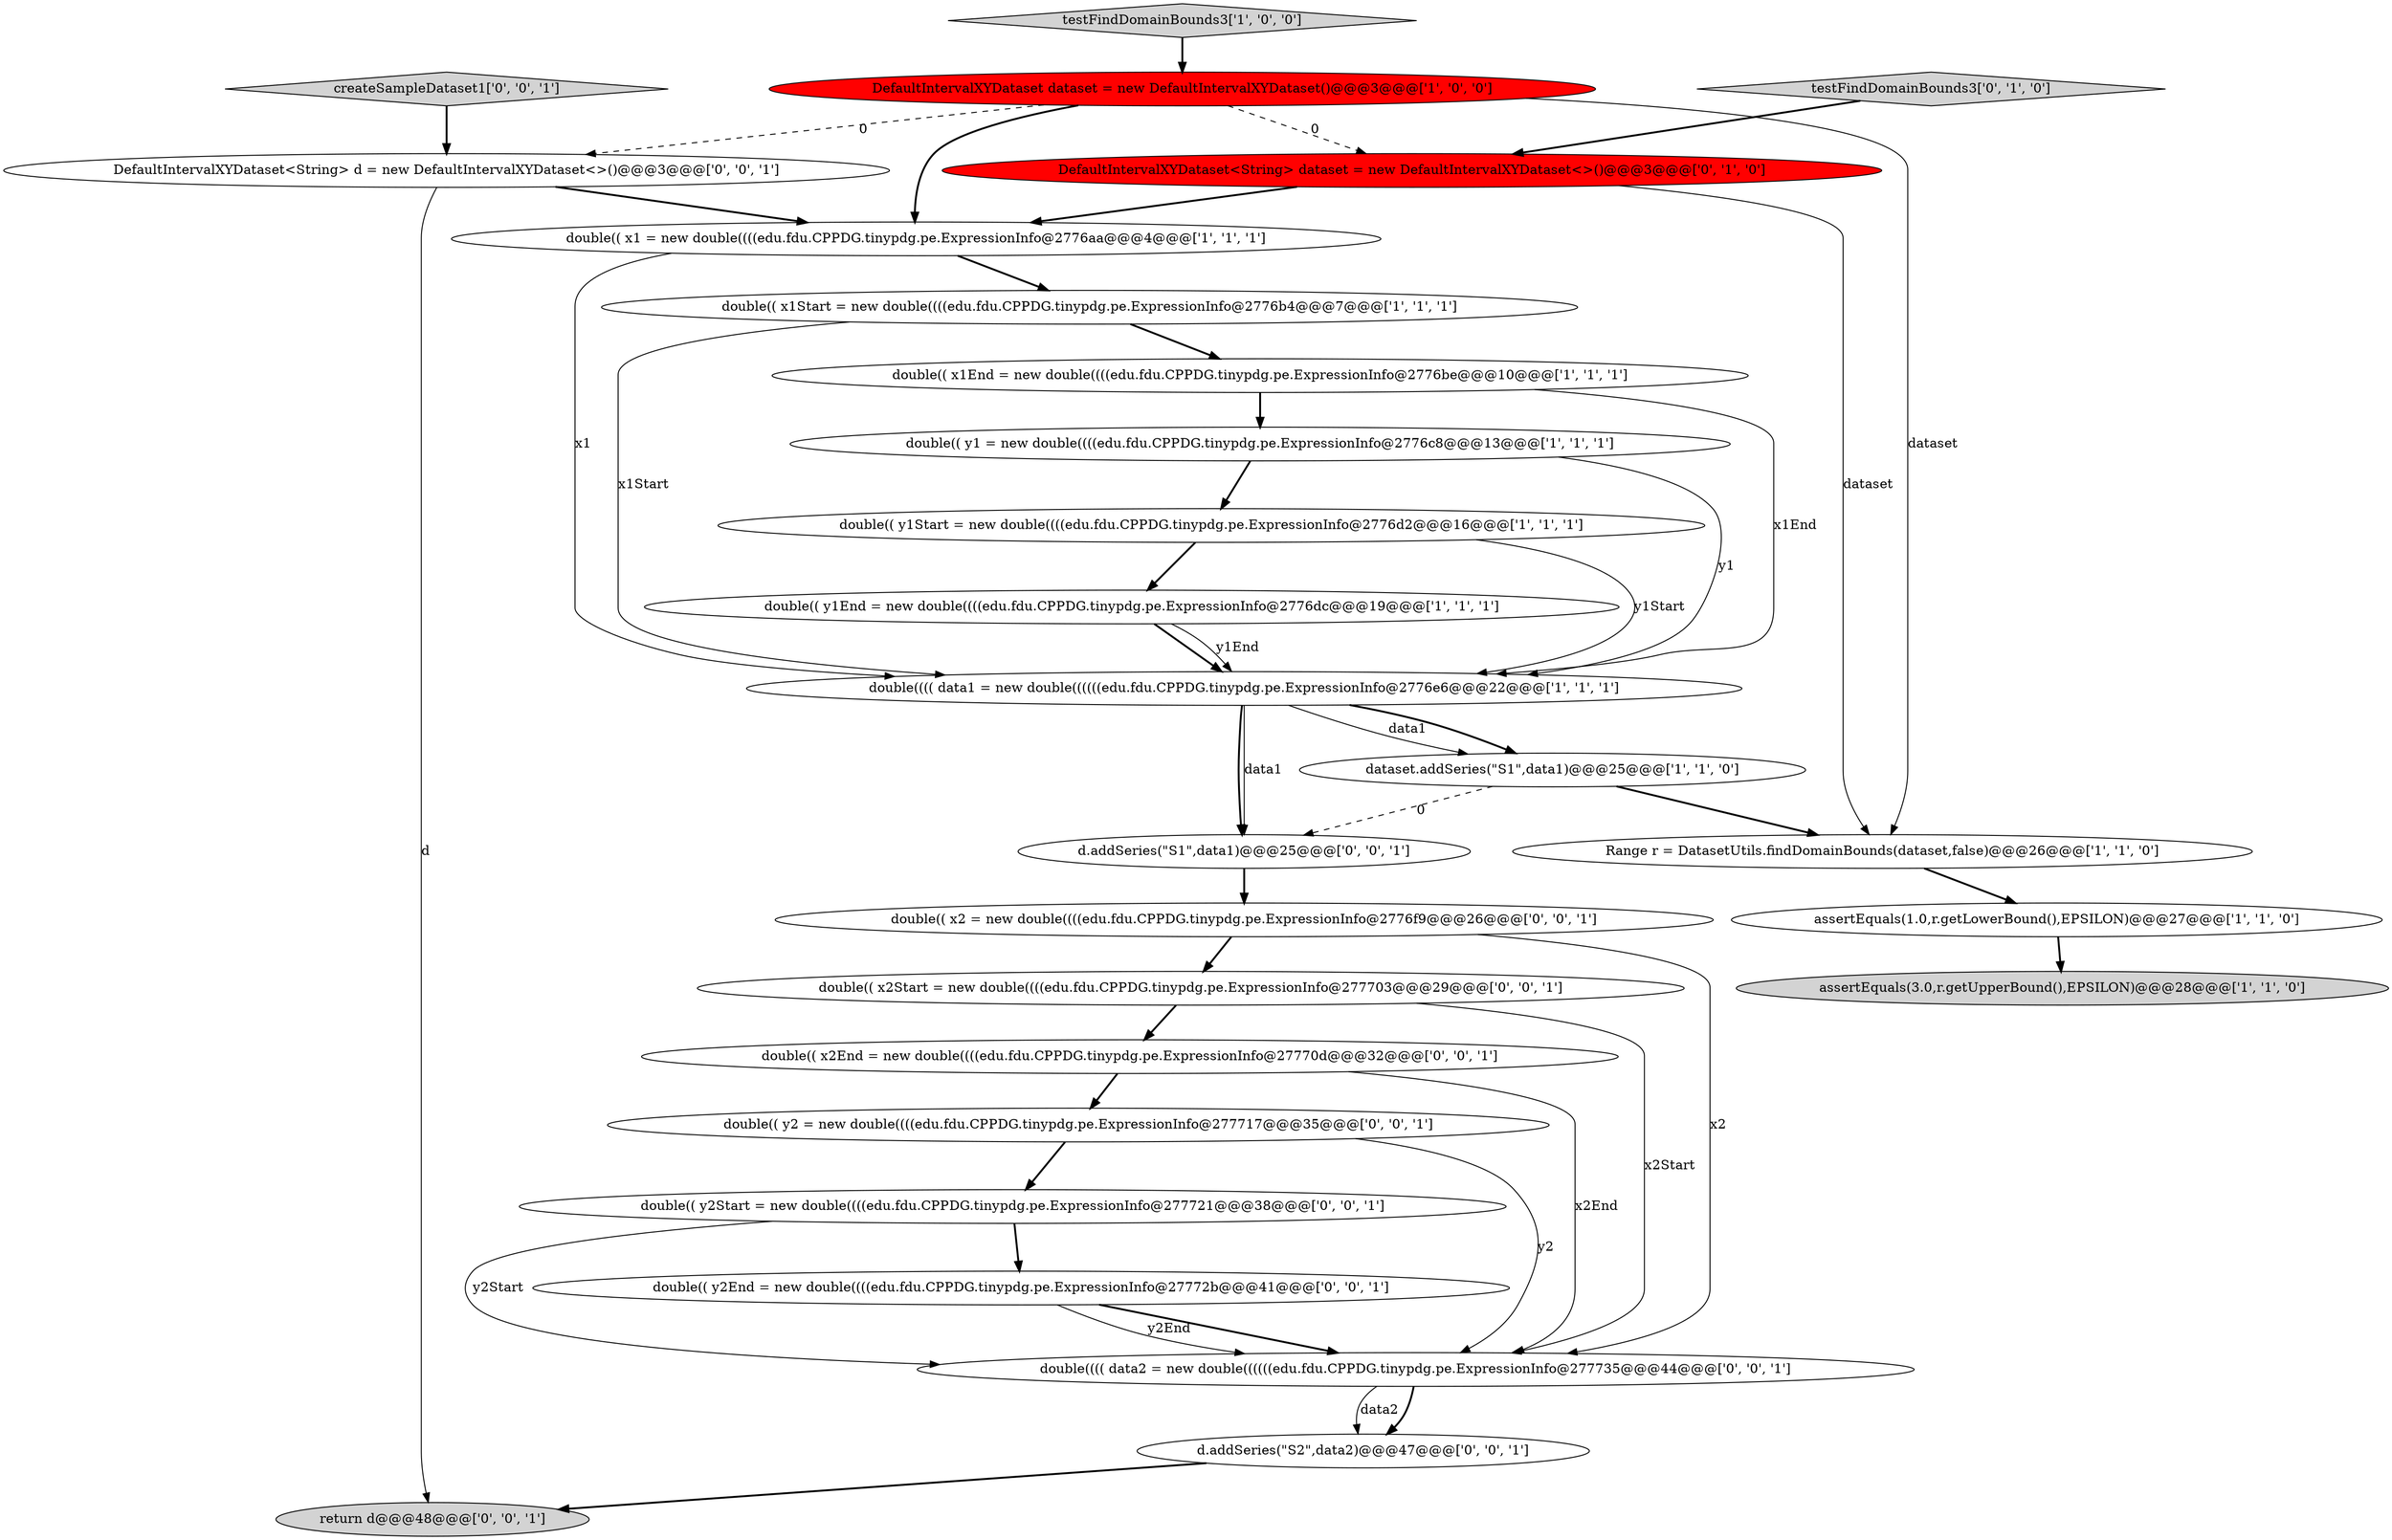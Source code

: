 digraph {
3 [style = filled, label = "double(( y1Start = new double((((edu.fdu.CPPDG.tinypdg.pe.ExpressionInfo@2776d2@@@16@@@['1', '1', '1']", fillcolor = white, shape = ellipse image = "AAA0AAABBB1BBB"];
21 [style = filled, label = "DefaultIntervalXYDataset<String> d = new DefaultIntervalXYDataset<>()@@@3@@@['0', '0', '1']", fillcolor = white, shape = ellipse image = "AAA0AAABBB3BBB"];
2 [style = filled, label = "double(( x1Start = new double((((edu.fdu.CPPDG.tinypdg.pe.ExpressionInfo@2776b4@@@7@@@['1', '1', '1']", fillcolor = white, shape = ellipse image = "AAA0AAABBB1BBB"];
18 [style = filled, label = "createSampleDataset1['0', '0', '1']", fillcolor = lightgray, shape = diamond image = "AAA0AAABBB3BBB"];
0 [style = filled, label = "double(( x1 = new double((((edu.fdu.CPPDG.tinypdg.pe.ExpressionInfo@2776aa@@@4@@@['1', '1', '1']", fillcolor = white, shape = ellipse image = "AAA0AAABBB1BBB"];
15 [style = filled, label = "double(((( data2 = new double((((((edu.fdu.CPPDG.tinypdg.pe.ExpressionInfo@277735@@@44@@@['0', '0', '1']", fillcolor = white, shape = ellipse image = "AAA0AAABBB3BBB"];
17 [style = filled, label = "double(( x2 = new double((((edu.fdu.CPPDG.tinypdg.pe.ExpressionInfo@2776f9@@@26@@@['0', '0', '1']", fillcolor = white, shape = ellipse image = "AAA0AAABBB3BBB"];
6 [style = filled, label = "double(( x1End = new double((((edu.fdu.CPPDG.tinypdg.pe.ExpressionInfo@2776be@@@10@@@['1', '1', '1']", fillcolor = white, shape = ellipse image = "AAA0AAABBB1BBB"];
23 [style = filled, label = "d.addSeries(\"S2\",data2)@@@47@@@['0', '0', '1']", fillcolor = white, shape = ellipse image = "AAA0AAABBB3BBB"];
20 [style = filled, label = "double(( x2Start = new double((((edu.fdu.CPPDG.tinypdg.pe.ExpressionInfo@277703@@@29@@@['0', '0', '1']", fillcolor = white, shape = ellipse image = "AAA0AAABBB3BBB"];
24 [style = filled, label = "double(( y2 = new double((((edu.fdu.CPPDG.tinypdg.pe.ExpressionInfo@277717@@@35@@@['0', '0', '1']", fillcolor = white, shape = ellipse image = "AAA0AAABBB3BBB"];
9 [style = filled, label = "double(( y1 = new double((((edu.fdu.CPPDG.tinypdg.pe.ExpressionInfo@2776c8@@@13@@@['1', '1', '1']", fillcolor = white, shape = ellipse image = "AAA0AAABBB1BBB"];
25 [style = filled, label = "double(( y2Start = new double((((edu.fdu.CPPDG.tinypdg.pe.ExpressionInfo@277721@@@38@@@['0', '0', '1']", fillcolor = white, shape = ellipse image = "AAA0AAABBB3BBB"];
26 [style = filled, label = "double(( y2End = new double((((edu.fdu.CPPDG.tinypdg.pe.ExpressionInfo@27772b@@@41@@@['0', '0', '1']", fillcolor = white, shape = ellipse image = "AAA0AAABBB3BBB"];
8 [style = filled, label = "assertEquals(3.0,r.getUpperBound(),EPSILON)@@@28@@@['1', '1', '0']", fillcolor = lightgray, shape = ellipse image = "AAA0AAABBB1BBB"];
22 [style = filled, label = "double(( x2End = new double((((edu.fdu.CPPDG.tinypdg.pe.ExpressionInfo@27770d@@@32@@@['0', '0', '1']", fillcolor = white, shape = ellipse image = "AAA0AAABBB3BBB"];
7 [style = filled, label = "assertEquals(1.0,r.getLowerBound(),EPSILON)@@@27@@@['1', '1', '0']", fillcolor = white, shape = ellipse image = "AAA0AAABBB1BBB"];
10 [style = filled, label = "double(((( data1 = new double((((((edu.fdu.CPPDG.tinypdg.pe.ExpressionInfo@2776e6@@@22@@@['1', '1', '1']", fillcolor = white, shape = ellipse image = "AAA0AAABBB1BBB"];
5 [style = filled, label = "testFindDomainBounds3['1', '0', '0']", fillcolor = lightgray, shape = diamond image = "AAA0AAABBB1BBB"];
11 [style = filled, label = "DefaultIntervalXYDataset dataset = new DefaultIntervalXYDataset()@@@3@@@['1', '0', '0']", fillcolor = red, shape = ellipse image = "AAA1AAABBB1BBB"];
13 [style = filled, label = "testFindDomainBounds3['0', '1', '0']", fillcolor = lightgray, shape = diamond image = "AAA0AAABBB2BBB"];
19 [style = filled, label = "d.addSeries(\"S1\",data1)@@@25@@@['0', '0', '1']", fillcolor = white, shape = ellipse image = "AAA0AAABBB3BBB"];
16 [style = filled, label = "return d@@@48@@@['0', '0', '1']", fillcolor = lightgray, shape = ellipse image = "AAA0AAABBB3BBB"];
1 [style = filled, label = "Range r = DatasetUtils.findDomainBounds(dataset,false)@@@26@@@['1', '1', '0']", fillcolor = white, shape = ellipse image = "AAA0AAABBB1BBB"];
12 [style = filled, label = "dataset.addSeries(\"S1\",data1)@@@25@@@['1', '1', '0']", fillcolor = white, shape = ellipse image = "AAA0AAABBB1BBB"];
4 [style = filled, label = "double(( y1End = new double((((edu.fdu.CPPDG.tinypdg.pe.ExpressionInfo@2776dc@@@19@@@['1', '1', '1']", fillcolor = white, shape = ellipse image = "AAA0AAABBB1BBB"];
14 [style = filled, label = "DefaultIntervalXYDataset<String> dataset = new DefaultIntervalXYDataset<>()@@@3@@@['0', '1', '0']", fillcolor = red, shape = ellipse image = "AAA1AAABBB2BBB"];
4->10 [style = bold, label=""];
15->23 [style = bold, label=""];
23->16 [style = bold, label=""];
6->10 [style = solid, label="x1End"];
14->1 [style = solid, label="dataset"];
21->0 [style = bold, label=""];
2->6 [style = bold, label=""];
10->19 [style = solid, label="data1"];
10->19 [style = bold, label=""];
0->2 [style = bold, label=""];
4->10 [style = solid, label="y1End"];
22->15 [style = solid, label="x2End"];
10->12 [style = solid, label="data1"];
3->10 [style = solid, label="y1Start"];
19->17 [style = bold, label=""];
11->1 [style = solid, label="dataset"];
17->15 [style = solid, label="x2"];
7->8 [style = bold, label=""];
12->1 [style = bold, label=""];
3->4 [style = bold, label=""];
1->7 [style = bold, label=""];
20->22 [style = bold, label=""];
21->16 [style = solid, label="d"];
11->0 [style = bold, label=""];
2->10 [style = solid, label="x1Start"];
9->10 [style = solid, label="y1"];
14->0 [style = bold, label=""];
12->19 [style = dashed, label="0"];
10->12 [style = bold, label=""];
24->15 [style = solid, label="y2"];
24->25 [style = bold, label=""];
11->14 [style = dashed, label="0"];
25->26 [style = bold, label=""];
26->15 [style = bold, label=""];
9->3 [style = bold, label=""];
0->10 [style = solid, label="x1"];
5->11 [style = bold, label=""];
26->15 [style = solid, label="y2End"];
22->24 [style = bold, label=""];
18->21 [style = bold, label=""];
6->9 [style = bold, label=""];
13->14 [style = bold, label=""];
25->15 [style = solid, label="y2Start"];
15->23 [style = solid, label="data2"];
17->20 [style = bold, label=""];
20->15 [style = solid, label="x2Start"];
11->21 [style = dashed, label="0"];
}
